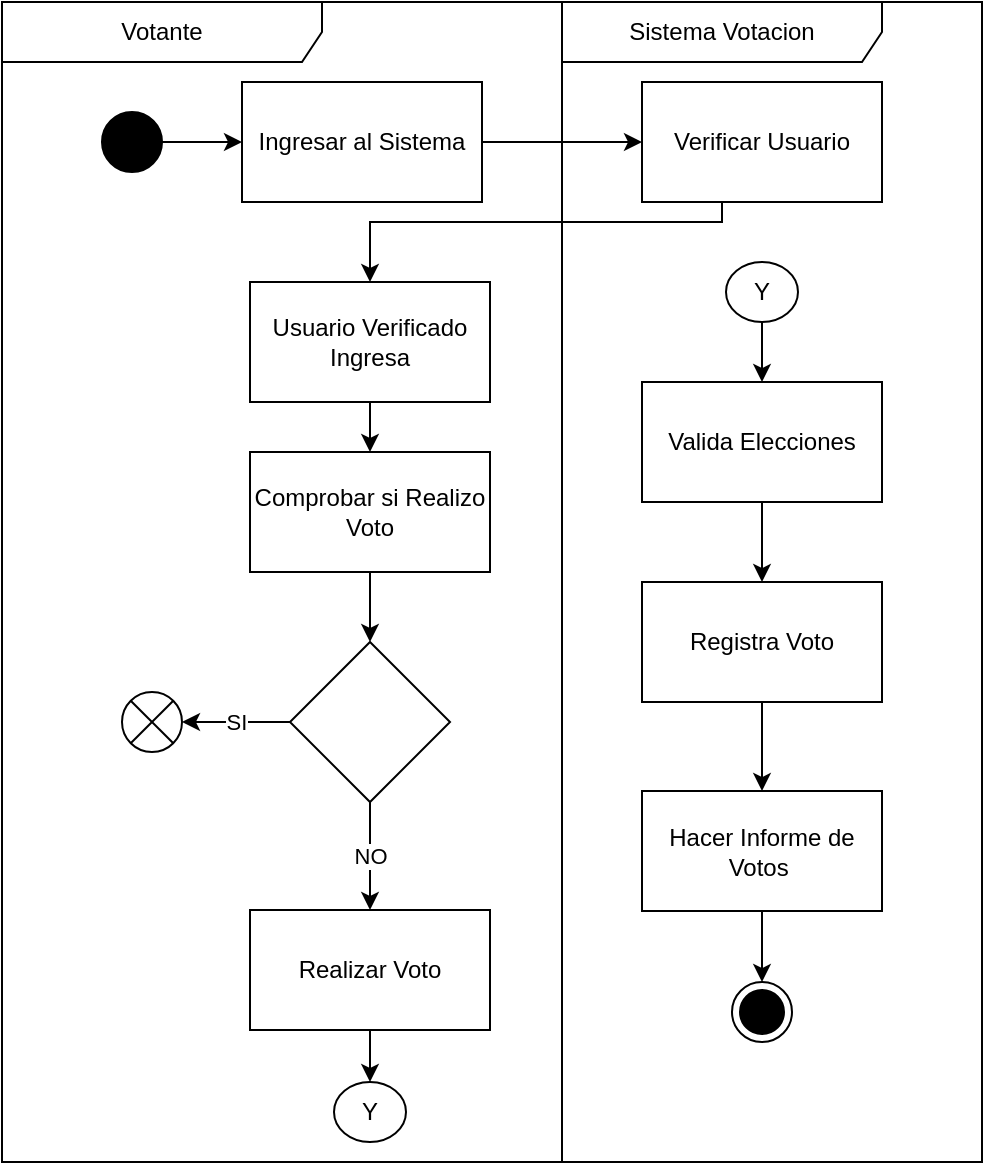 <mxfile version="21.5.0" type="github">
  <diagram name="Página-1" id="Gpf-qaIa7NJB8zfgSjEI">
    <mxGraphModel dx="909" dy="600" grid="1" gridSize="10" guides="1" tooltips="1" connect="1" arrows="1" fold="1" page="1" pageScale="1" pageWidth="827" pageHeight="1169" math="0" shadow="0">
      <root>
        <mxCell id="0" />
        <mxCell id="1" parent="0" />
        <mxCell id="n-eRl2AvLXdgyGuG--On-7" value="" style="edgeStyle=orthogonalEdgeStyle;rounded=0;orthogonalLoop=1;jettySize=auto;html=1;" edge="1" parent="1" source="QGM3a--Py1Pl6MsEmPgr-1" target="n-eRl2AvLXdgyGuG--On-5">
          <mxGeometry relative="1" as="geometry" />
        </mxCell>
        <mxCell id="QGM3a--Py1Pl6MsEmPgr-1" value="Ingresar al Sistema" style="rounded=0;whiteSpace=wrap;html=1;" parent="1" vertex="1">
          <mxGeometry x="350" y="200" width="120" height="60" as="geometry" />
        </mxCell>
        <mxCell id="n-eRl2AvLXdgyGuG--On-10" value="" style="edgeStyle=orthogonalEdgeStyle;rounded=0;orthogonalLoop=1;jettySize=auto;html=1;" edge="1" parent="1" source="QGM3a--Py1Pl6MsEmPgr-2" target="n-eRl2AvLXdgyGuG--On-9">
          <mxGeometry relative="1" as="geometry" />
        </mxCell>
        <mxCell id="QGM3a--Py1Pl6MsEmPgr-2" value="Usuario Verificado Ingresa" style="whiteSpace=wrap;html=1;rounded=0;" parent="1" vertex="1">
          <mxGeometry x="354" y="300" width="120" height="60" as="geometry" />
        </mxCell>
        <mxCell id="QGM3a--Py1Pl6MsEmPgr-6" value="" style="shape=sumEllipse;perimeter=ellipsePerimeter;html=1;backgroundOutline=1;" parent="1" vertex="1">
          <mxGeometry x="290" y="505" width="30" height="30" as="geometry" />
        </mxCell>
        <mxCell id="n-eRl2AvLXdgyGuG--On-8" style="edgeStyle=orthogonalEdgeStyle;rounded=0;orthogonalLoop=1;jettySize=auto;html=1;entryX=0.5;entryY=0;entryDx=0;entryDy=0;" edge="1" parent="1" source="n-eRl2AvLXdgyGuG--On-5" target="QGM3a--Py1Pl6MsEmPgr-2">
          <mxGeometry relative="1" as="geometry">
            <Array as="points">
              <mxPoint x="590" y="270" />
              <mxPoint x="414" y="270" />
            </Array>
          </mxGeometry>
        </mxCell>
        <mxCell id="n-eRl2AvLXdgyGuG--On-12" value="" style="edgeStyle=orthogonalEdgeStyle;rounded=0;orthogonalLoop=1;jettySize=auto;html=1;" edge="1" parent="1" source="n-eRl2AvLXdgyGuG--On-9" target="n-eRl2AvLXdgyGuG--On-11">
          <mxGeometry relative="1" as="geometry" />
        </mxCell>
        <mxCell id="n-eRl2AvLXdgyGuG--On-9" value="Comprobar si Realizo Voto" style="whiteSpace=wrap;html=1;rounded=0;" vertex="1" parent="1">
          <mxGeometry x="354" y="385" width="120" height="60" as="geometry" />
        </mxCell>
        <mxCell id="n-eRl2AvLXdgyGuG--On-13" value="SI" style="edgeStyle=orthogonalEdgeStyle;rounded=0;orthogonalLoop=1;jettySize=auto;html=1;" edge="1" parent="1" source="n-eRl2AvLXdgyGuG--On-11" target="QGM3a--Py1Pl6MsEmPgr-6">
          <mxGeometry relative="1" as="geometry" />
        </mxCell>
        <mxCell id="n-eRl2AvLXdgyGuG--On-15" value="NO" style="edgeStyle=orthogonalEdgeStyle;rounded=0;orthogonalLoop=1;jettySize=auto;html=1;" edge="1" parent="1" source="n-eRl2AvLXdgyGuG--On-11" target="n-eRl2AvLXdgyGuG--On-14">
          <mxGeometry relative="1" as="geometry" />
        </mxCell>
        <mxCell id="n-eRl2AvLXdgyGuG--On-11" value="" style="rhombus;whiteSpace=wrap;html=1;rounded=0;" vertex="1" parent="1">
          <mxGeometry x="374" y="480" width="80" height="80" as="geometry" />
        </mxCell>
        <mxCell id="n-eRl2AvLXdgyGuG--On-28" value="" style="edgeStyle=orthogonalEdgeStyle;rounded=0;orthogonalLoop=1;jettySize=auto;html=1;" edge="1" parent="1" source="n-eRl2AvLXdgyGuG--On-26" target="QGM3a--Py1Pl6MsEmPgr-1">
          <mxGeometry relative="1" as="geometry" />
        </mxCell>
        <mxCell id="n-eRl2AvLXdgyGuG--On-26" value="" style="ellipse;fillColor=strokeColor;html=1;" vertex="1" parent="1">
          <mxGeometry x="280" y="215" width="30" height="30" as="geometry" />
        </mxCell>
        <mxCell id="n-eRl2AvLXdgyGuG--On-29" value="Votante" style="shape=umlFrame;whiteSpace=wrap;html=1;pointerEvents=0;recursiveResize=0;container=1;collapsible=0;width=160;" vertex="1" parent="1">
          <mxGeometry x="230" y="160" width="280" height="580" as="geometry" />
        </mxCell>
        <mxCell id="n-eRl2AvLXdgyGuG--On-14" value="Realizar Voto" style="whiteSpace=wrap;html=1;rounded=0;" vertex="1" parent="n-eRl2AvLXdgyGuG--On-29">
          <mxGeometry x="124" y="454" width="120" height="60" as="geometry" />
        </mxCell>
        <mxCell id="n-eRl2AvLXdgyGuG--On-16" value="Y" style="ellipse;whiteSpace=wrap;html=1;rounded=0;" vertex="1" parent="n-eRl2AvLXdgyGuG--On-29">
          <mxGeometry x="166" y="540" width="36" height="30" as="geometry" />
        </mxCell>
        <mxCell id="n-eRl2AvLXdgyGuG--On-17" value="" style="edgeStyle=orthogonalEdgeStyle;rounded=0;orthogonalLoop=1;jettySize=auto;html=1;" edge="1" parent="n-eRl2AvLXdgyGuG--On-29" source="n-eRl2AvLXdgyGuG--On-14" target="n-eRl2AvLXdgyGuG--On-16">
          <mxGeometry relative="1" as="geometry" />
        </mxCell>
        <mxCell id="n-eRl2AvLXdgyGuG--On-30" value="Sistema Votacion" style="shape=umlFrame;whiteSpace=wrap;html=1;pointerEvents=0;recursiveResize=0;container=1;collapsible=0;width=160;" vertex="1" parent="1">
          <mxGeometry x="510" y="160" width="210" height="580" as="geometry" />
        </mxCell>
        <mxCell id="n-eRl2AvLXdgyGuG--On-5" value="Verificar Usuario" style="rounded=0;whiteSpace=wrap;html=1;" vertex="1" parent="n-eRl2AvLXdgyGuG--On-30">
          <mxGeometry x="40" y="40" width="120" height="60" as="geometry" />
        </mxCell>
        <mxCell id="n-eRl2AvLXdgyGuG--On-19" value="Valida Elecciones" style="whiteSpace=wrap;html=1;rounded=0;" vertex="1" parent="n-eRl2AvLXdgyGuG--On-30">
          <mxGeometry x="40" y="190" width="120" height="60" as="geometry" />
        </mxCell>
        <mxCell id="n-eRl2AvLXdgyGuG--On-18" value="Y" style="ellipse;whiteSpace=wrap;html=1;rounded=0;" vertex="1" parent="n-eRl2AvLXdgyGuG--On-30">
          <mxGeometry x="82" y="130" width="36" height="30" as="geometry" />
        </mxCell>
        <mxCell id="n-eRl2AvLXdgyGuG--On-20" value="" style="edgeStyle=orthogonalEdgeStyle;rounded=0;orthogonalLoop=1;jettySize=auto;html=1;" edge="1" parent="n-eRl2AvLXdgyGuG--On-30" source="n-eRl2AvLXdgyGuG--On-18" target="n-eRl2AvLXdgyGuG--On-19">
          <mxGeometry relative="1" as="geometry" />
        </mxCell>
        <mxCell id="n-eRl2AvLXdgyGuG--On-21" value="Registra Voto" style="whiteSpace=wrap;html=1;rounded=0;" vertex="1" parent="n-eRl2AvLXdgyGuG--On-30">
          <mxGeometry x="40" y="290" width="120" height="60" as="geometry" />
        </mxCell>
        <mxCell id="n-eRl2AvLXdgyGuG--On-22" value="" style="edgeStyle=orthogonalEdgeStyle;rounded=0;orthogonalLoop=1;jettySize=auto;html=1;" edge="1" parent="n-eRl2AvLXdgyGuG--On-30" source="n-eRl2AvLXdgyGuG--On-19" target="n-eRl2AvLXdgyGuG--On-21">
          <mxGeometry relative="1" as="geometry" />
        </mxCell>
        <mxCell id="n-eRl2AvLXdgyGuG--On-23" value="Hacer Informe de Votos&amp;nbsp;" style="whiteSpace=wrap;html=1;rounded=0;" vertex="1" parent="n-eRl2AvLXdgyGuG--On-30">
          <mxGeometry x="40" y="394.5" width="120" height="60" as="geometry" />
        </mxCell>
        <mxCell id="n-eRl2AvLXdgyGuG--On-24" value="" style="edgeStyle=orthogonalEdgeStyle;rounded=0;orthogonalLoop=1;jettySize=auto;html=1;" edge="1" parent="n-eRl2AvLXdgyGuG--On-30" source="n-eRl2AvLXdgyGuG--On-21" target="n-eRl2AvLXdgyGuG--On-23">
          <mxGeometry relative="1" as="geometry" />
        </mxCell>
        <mxCell id="QGM3a--Py1Pl6MsEmPgr-17" value="" style="ellipse;html=1;shape=endState;fillColor=strokeColor;" parent="n-eRl2AvLXdgyGuG--On-30" vertex="1">
          <mxGeometry x="85" y="490" width="30" height="30" as="geometry" />
        </mxCell>
        <mxCell id="n-eRl2AvLXdgyGuG--On-25" value="" style="edgeStyle=orthogonalEdgeStyle;rounded=0;orthogonalLoop=1;jettySize=auto;html=1;" edge="1" parent="n-eRl2AvLXdgyGuG--On-30" source="n-eRl2AvLXdgyGuG--On-23" target="QGM3a--Py1Pl6MsEmPgr-17">
          <mxGeometry relative="1" as="geometry" />
        </mxCell>
      </root>
    </mxGraphModel>
  </diagram>
</mxfile>
